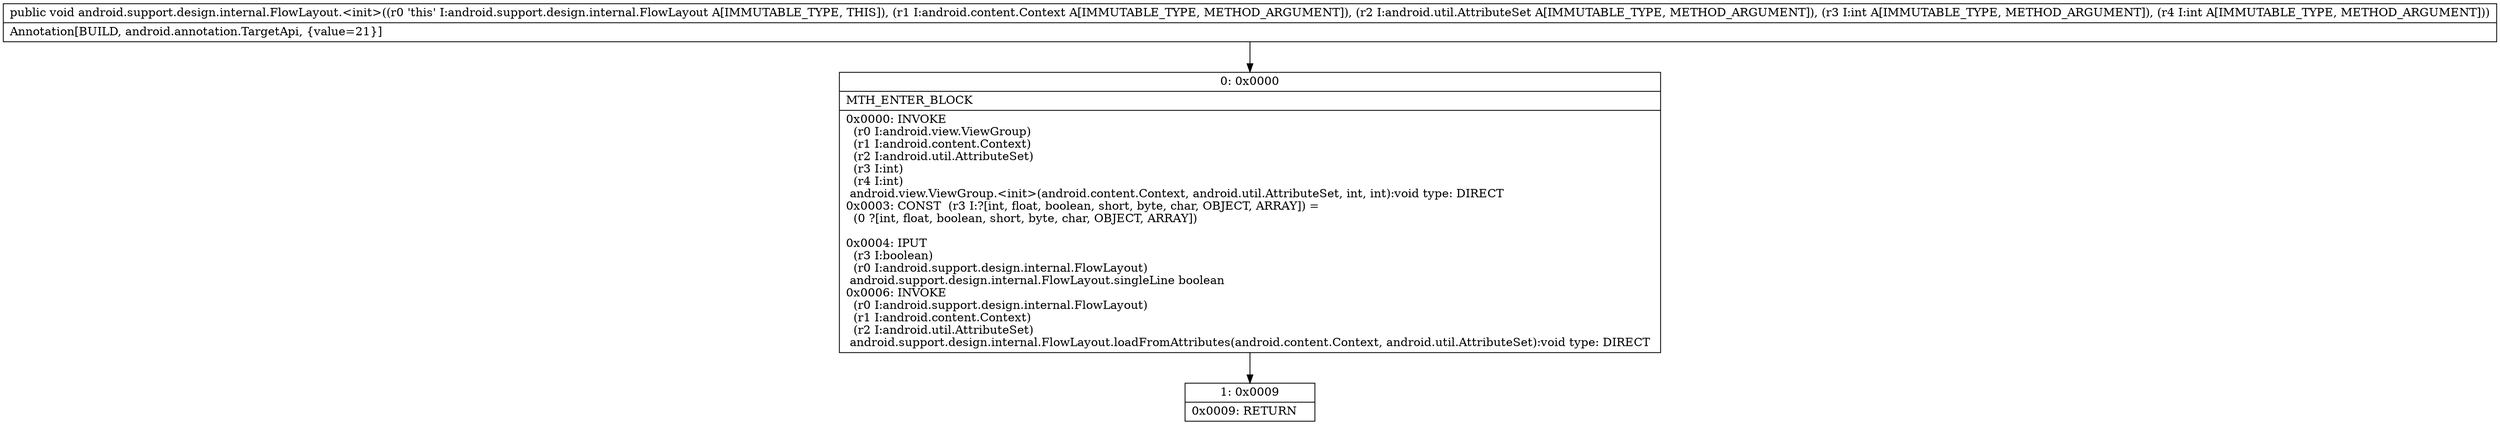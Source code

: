 digraph "CFG forandroid.support.design.internal.FlowLayout.\<init\>(Landroid\/content\/Context;Landroid\/util\/AttributeSet;II)V" {
Node_0 [shape=record,label="{0\:\ 0x0000|MTH_ENTER_BLOCK\l|0x0000: INVOKE  \l  (r0 I:android.view.ViewGroup)\l  (r1 I:android.content.Context)\l  (r2 I:android.util.AttributeSet)\l  (r3 I:int)\l  (r4 I:int)\l android.view.ViewGroup.\<init\>(android.content.Context, android.util.AttributeSet, int, int):void type: DIRECT \l0x0003: CONST  (r3 I:?[int, float, boolean, short, byte, char, OBJECT, ARRAY]) = \l  (0 ?[int, float, boolean, short, byte, char, OBJECT, ARRAY])\l \l0x0004: IPUT  \l  (r3 I:boolean)\l  (r0 I:android.support.design.internal.FlowLayout)\l android.support.design.internal.FlowLayout.singleLine boolean \l0x0006: INVOKE  \l  (r0 I:android.support.design.internal.FlowLayout)\l  (r1 I:android.content.Context)\l  (r2 I:android.util.AttributeSet)\l android.support.design.internal.FlowLayout.loadFromAttributes(android.content.Context, android.util.AttributeSet):void type: DIRECT \l}"];
Node_1 [shape=record,label="{1\:\ 0x0009|0x0009: RETURN   \l}"];
MethodNode[shape=record,label="{public void android.support.design.internal.FlowLayout.\<init\>((r0 'this' I:android.support.design.internal.FlowLayout A[IMMUTABLE_TYPE, THIS]), (r1 I:android.content.Context A[IMMUTABLE_TYPE, METHOD_ARGUMENT]), (r2 I:android.util.AttributeSet A[IMMUTABLE_TYPE, METHOD_ARGUMENT]), (r3 I:int A[IMMUTABLE_TYPE, METHOD_ARGUMENT]), (r4 I:int A[IMMUTABLE_TYPE, METHOD_ARGUMENT]))  | Annotation[BUILD, android.annotation.TargetApi, \{value=21\}]\l}"];
MethodNode -> Node_0;
Node_0 -> Node_1;
}

